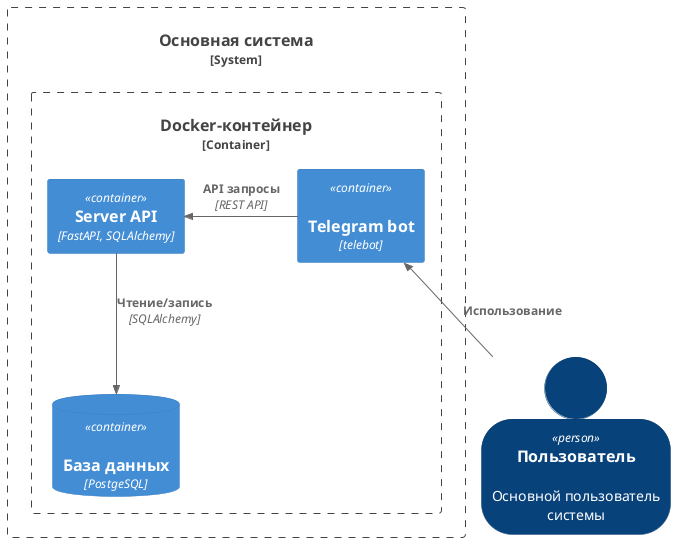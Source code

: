 @startuml C4_Elements
!include <C4/C4_Container>
!include <C4/C4_Component>
'!define DEVICONS https://raw.githubusercontent.com/tupadr3/plantuml-icon-font-sprites/master/devicons
'!define DEVICONS2 https://github.com/tupadr3/plantuml-icon-font-sprites/blob/master/devicons
!define SPRITESURL https://raw.githubusercontent.com/plantuml-stdlib/gilbarbara-plantuml-sprites/v1.0/sprites
'!include SPRITESURL/flask.puml
'!include DEVICONS2/flask_original.puml
'!include DEVICONS/postgresql.puml
'!include DEVICONS/sqllite.puml



AddElementTag("storage", $shape=RoundedBoxShape(), $bgColor="lightSkyBlue", $fontColor="white")
AddElementTag("package", $shape=dBoxShape(), $bgColor="lightSkyBlue", $fontColor="white")

SHOW_PERSON_OUTLINE()
Person(operator, "Пользователь", "Основной пользователь системы")

System_Boundary(main, "Основная система") {
    Container_Boundary(api_server, "Docker-контейнер") {
        Container(telegram_bot, "Telegram bot", $techn="telebot", $sprite="flask_original")
        Container(fast_api_server, "Server API", $techn="FastAPI, SQLAlchemy")
        ContainerDb(db, "База данных", $techn="PostgeSQL", $sprite="postgresql")
    }
}


'Rel_D(web_client, fast_api_server, "Использование", $techn="REST API")
Rel_D(fast_api_server, db, "Чтение/запись", $techn="SQLAlchemy")
'Rel_R(fire_detector, fast_api_server, "Чтение/запись данных", $techn="REST API")
Rel_U(operator, telegram_bot, "Использование")
Rel_R(telegram_bot, fast_api_server, "API запросы", $techn="REST API")
'BiRel_D(map_api, fast_api_server, "Чтение/запись информации о tiles", $techn="REST API")
'BiRel_R(web_client, map_api, "Запрос tiles", $techn="REST API")

@enduml